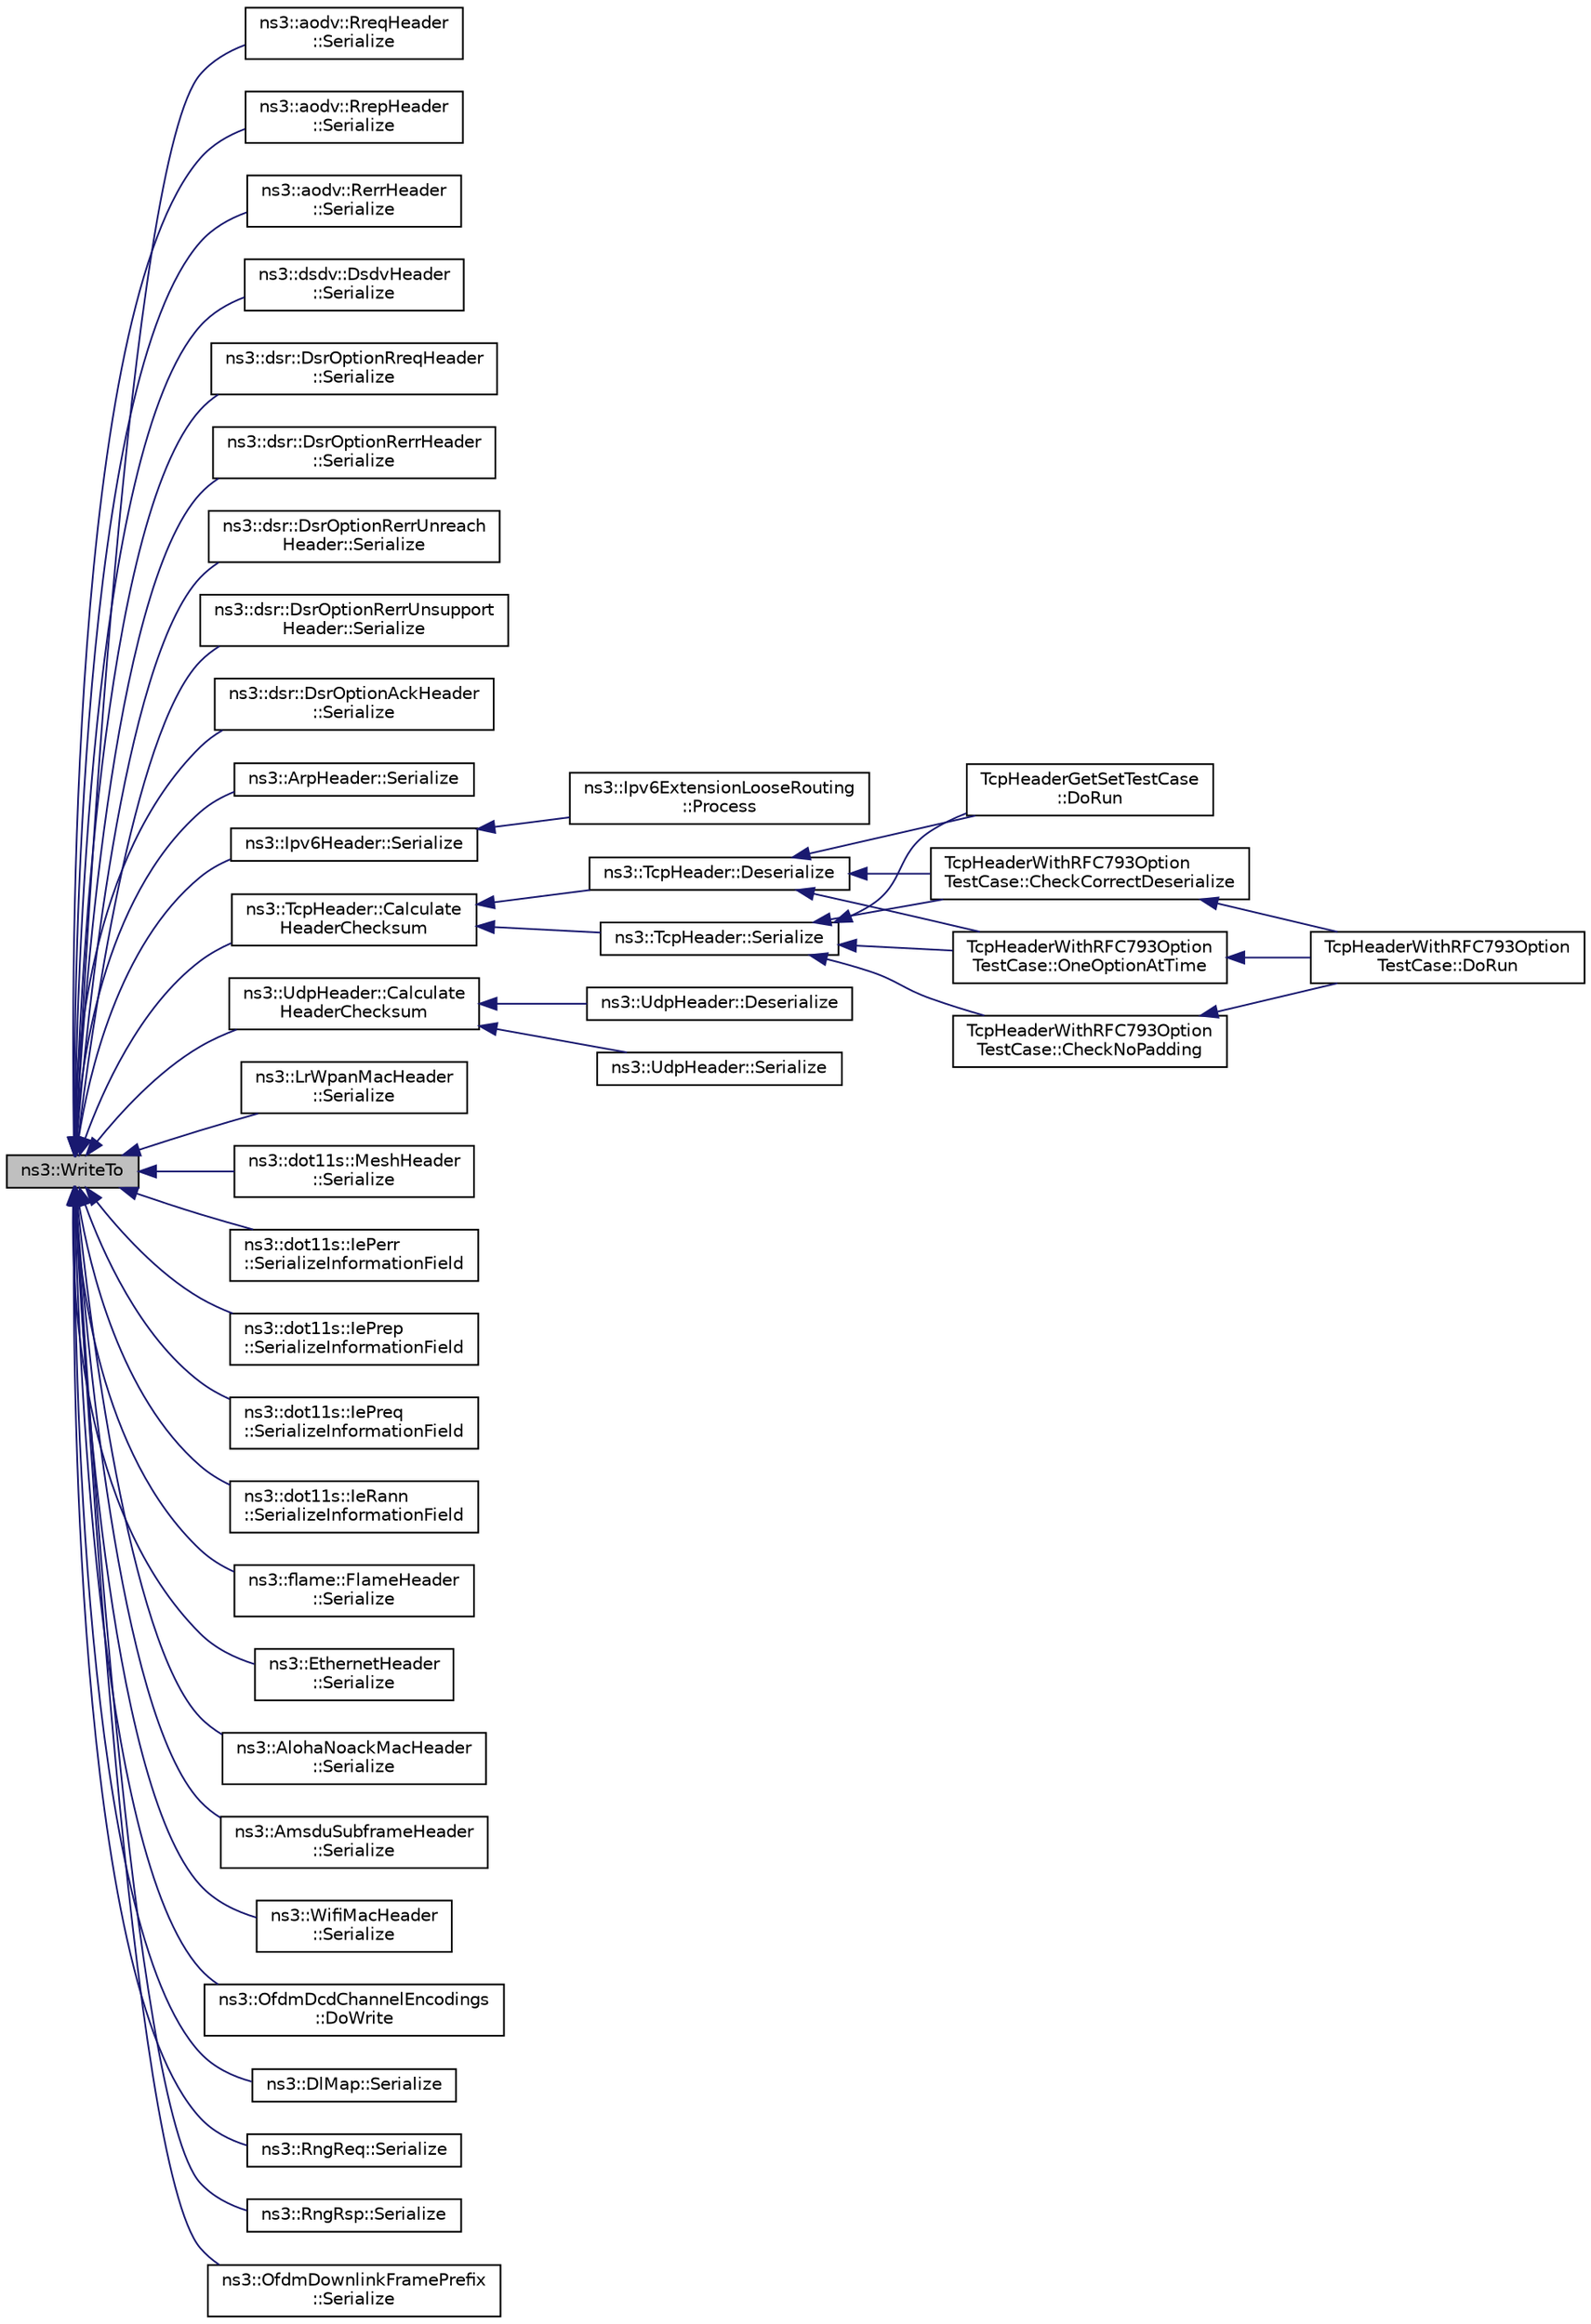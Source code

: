 digraph "ns3::WriteTo"
{
  edge [fontname="Helvetica",fontsize="10",labelfontname="Helvetica",labelfontsize="10"];
  node [fontname="Helvetica",fontsize="10",shape=record];
  rankdir="LR";
  Node1 [label="ns3::WriteTo",height=0.2,width=0.4,color="black", fillcolor="grey75", style="filled", fontcolor="black"];
  Node1 -> Node2 [dir="back",color="midnightblue",fontsize="10",style="solid"];
  Node2 [label="ns3::aodv::RreqHeader\l::Serialize",height=0.2,width=0.4,color="black", fillcolor="white", style="filled",URL="$db/d7d/classns3_1_1aodv_1_1RreqHeader.html#a574ecf6e7ec0e1d498ddfd1f4471ad97"];
  Node1 -> Node3 [dir="back",color="midnightblue",fontsize="10",style="solid"];
  Node3 [label="ns3::aodv::RrepHeader\l::Serialize",height=0.2,width=0.4,color="black", fillcolor="white", style="filled",URL="$df/d54/classns3_1_1aodv_1_1RrepHeader.html#a594b0c627d8d7627629add46970cda9a"];
  Node1 -> Node4 [dir="back",color="midnightblue",fontsize="10",style="solid"];
  Node4 [label="ns3::aodv::RerrHeader\l::Serialize",height=0.2,width=0.4,color="black", fillcolor="white", style="filled",URL="$d2/df8/classns3_1_1aodv_1_1RerrHeader.html#aa454365cae7dbbe5e559ca603f0fd54d"];
  Node1 -> Node5 [dir="back",color="midnightblue",fontsize="10",style="solid"];
  Node5 [label="ns3::dsdv::DsdvHeader\l::Serialize",height=0.2,width=0.4,color="black", fillcolor="white", style="filled",URL="$d0/db8/classns3_1_1dsdv_1_1DsdvHeader.html#ac66ca0a7c40c750113e8e97f81bead2c"];
  Node1 -> Node6 [dir="back",color="midnightblue",fontsize="10",style="solid"];
  Node6 [label="ns3::dsr::DsrOptionRreqHeader\l::Serialize",height=0.2,width=0.4,color="black", fillcolor="white", style="filled",URL="$d9/d21/classns3_1_1dsr_1_1DsrOptionRreqHeader.html#a620cbf122e8637ec0a22ec3882176816",tooltip="Serialize the packet. "];
  Node1 -> Node7 [dir="back",color="midnightblue",fontsize="10",style="solid"];
  Node7 [label="ns3::dsr::DsrOptionRerrHeader\l::Serialize",height=0.2,width=0.4,color="black", fillcolor="white", style="filled",URL="$d6/d26/classns3_1_1dsr_1_1DsrOptionRerrHeader.html#a973a8c73444e9a2f4bd94292f716259c",tooltip="Serialize the packet. "];
  Node1 -> Node8 [dir="back",color="midnightblue",fontsize="10",style="solid"];
  Node8 [label="ns3::dsr::DsrOptionRerrUnreach\lHeader::Serialize",height=0.2,width=0.4,color="black", fillcolor="white", style="filled",URL="$d0/d90/classns3_1_1dsr_1_1DsrOptionRerrUnreachHeader.html#aaf3feea2c11c1b363f4d4bc041a8f21c",tooltip="Serialize the packet. "];
  Node1 -> Node9 [dir="back",color="midnightblue",fontsize="10",style="solid"];
  Node9 [label="ns3::dsr::DsrOptionRerrUnsupport\lHeader::Serialize",height=0.2,width=0.4,color="black", fillcolor="white", style="filled",URL="$db/df8/classns3_1_1dsr_1_1DsrOptionRerrUnsupportHeader.html#a797b41d9c8fa55f825ac24dadb16fd7b",tooltip="Serialize the packet. "];
  Node1 -> Node10 [dir="back",color="midnightblue",fontsize="10",style="solid"];
  Node10 [label="ns3::dsr::DsrOptionAckHeader\l::Serialize",height=0.2,width=0.4,color="black", fillcolor="white", style="filled",URL="$db/d30/classns3_1_1dsr_1_1DsrOptionAckHeader.html#a0aeceebc3c3eb4f5241b4799b5eed36b",tooltip="Serialize the packet. "];
  Node1 -> Node11 [dir="back",color="midnightblue",fontsize="10",style="solid"];
  Node11 [label="ns3::ArpHeader::Serialize",height=0.2,width=0.4,color="black", fillcolor="white", style="filled",URL="$db/d42/classns3_1_1ArpHeader.html#a277dfd6e5a0ee69a3bf612c1d21a5698"];
  Node1 -> Node12 [dir="back",color="midnightblue",fontsize="10",style="solid"];
  Node12 [label="ns3::Ipv6Header::Serialize",height=0.2,width=0.4,color="black", fillcolor="white", style="filled",URL="$d8/d5d/classns3_1_1Ipv6Header.html#a6c927edee07d668e0a5aba391c1af9b4",tooltip="Serialize the packet. "];
  Node12 -> Node13 [dir="back",color="midnightblue",fontsize="10",style="solid"];
  Node13 [label="ns3::Ipv6ExtensionLooseRouting\l::Process",height=0.2,width=0.4,color="black", fillcolor="white", style="filled",URL="$df/d36/classns3_1_1Ipv6ExtensionLooseRouting.html#ab73c109952d780d1eb52c2f7c144e546",tooltip="Process method Called from Ipv6L3Protocol::Receive. "];
  Node1 -> Node14 [dir="back",color="midnightblue",fontsize="10",style="solid"];
  Node14 [label="ns3::TcpHeader::Calculate\lHeaderChecksum",height=0.2,width=0.4,color="black", fillcolor="white", style="filled",URL="$d0/d46/classns3_1_1TcpHeader.html#ae1e83c9fd04d4eb45374c1b9a8425b50",tooltip="Calculate the header checksum. "];
  Node14 -> Node15 [dir="back",color="midnightblue",fontsize="10",style="solid"];
  Node15 [label="ns3::TcpHeader::Serialize",height=0.2,width=0.4,color="black", fillcolor="white", style="filled",URL="$d0/d46/classns3_1_1TcpHeader.html#ab492a55e7e9a54ec4938035696877aa3"];
  Node15 -> Node16 [dir="back",color="midnightblue",fontsize="10",style="solid"];
  Node16 [label="TcpHeaderGetSetTestCase\l::DoRun",height=0.2,width=0.4,color="black", fillcolor="white", style="filled",URL="$d0/d33/classTcpHeaderGetSetTestCase.html#ae5c6a3e802b8648d197d5a22509acf49",tooltip="Implementation to actually run this TestCase. "];
  Node15 -> Node17 [dir="back",color="midnightblue",fontsize="10",style="solid"];
  Node17 [label="TcpHeaderWithRFC793Option\lTestCase::CheckCorrectDeserialize",height=0.2,width=0.4,color="black", fillcolor="white", style="filled",URL="$d6/d39/classTcpHeaderWithRFC793OptionTestCase.html#ad8478f3d6d33caa92f933389f8d8419b",tooltip="Check the correct header deserialization. "];
  Node17 -> Node18 [dir="back",color="midnightblue",fontsize="10",style="solid"];
  Node18 [label="TcpHeaderWithRFC793Option\lTestCase::DoRun",height=0.2,width=0.4,color="black", fillcolor="white", style="filled",URL="$d6/d39/classTcpHeaderWithRFC793OptionTestCase.html#a52dc5f29802269d2d160f897a7933406",tooltip="Implementation to actually run this TestCase. "];
  Node15 -> Node19 [dir="back",color="midnightblue",fontsize="10",style="solid"];
  Node19 [label="TcpHeaderWithRFC793Option\lTestCase::CheckNoPadding",height=0.2,width=0.4,color="black", fillcolor="white", style="filled",URL="$d6/d39/classTcpHeaderWithRFC793OptionTestCase.html#ac054655b0adbd8c76eab91590eb246c4",tooltip="Check an header for the correct padding. "];
  Node19 -> Node18 [dir="back",color="midnightblue",fontsize="10",style="solid"];
  Node15 -> Node20 [dir="back",color="midnightblue",fontsize="10",style="solid"];
  Node20 [label="TcpHeaderWithRFC793Option\lTestCase::OneOptionAtTime",height=0.2,width=0.4,color="black", fillcolor="white", style="filled",URL="$d6/d39/classTcpHeaderWithRFC793OptionTestCase.html#a4f736353f198886b49418a84756e48de",tooltip="Check an header with only one kind of option. "];
  Node20 -> Node18 [dir="back",color="midnightblue",fontsize="10",style="solid"];
  Node14 -> Node21 [dir="back",color="midnightblue",fontsize="10",style="solid"];
  Node21 [label="ns3::TcpHeader::Deserialize",height=0.2,width=0.4,color="black", fillcolor="white", style="filled",URL="$d0/d46/classns3_1_1TcpHeader.html#ac9ebbec6f00c4d7d040c1d68dbe8c793"];
  Node21 -> Node16 [dir="back",color="midnightblue",fontsize="10",style="solid"];
  Node21 -> Node17 [dir="back",color="midnightblue",fontsize="10",style="solid"];
  Node21 -> Node20 [dir="back",color="midnightblue",fontsize="10",style="solid"];
  Node1 -> Node22 [dir="back",color="midnightblue",fontsize="10",style="solid"];
  Node22 [label="ns3::UdpHeader::Calculate\lHeaderChecksum",height=0.2,width=0.4,color="black", fillcolor="white", style="filled",URL="$d3/dc4/classns3_1_1UdpHeader.html#a09592aff1c50e1537846558505e27f41",tooltip="Calculate the header checksum. "];
  Node22 -> Node23 [dir="back",color="midnightblue",fontsize="10",style="solid"];
  Node23 [label="ns3::UdpHeader::Serialize",height=0.2,width=0.4,color="black", fillcolor="white", style="filled",URL="$d3/dc4/classns3_1_1UdpHeader.html#a5243cf0bfa2bc7f510c8e6c8a5801194"];
  Node22 -> Node24 [dir="back",color="midnightblue",fontsize="10",style="solid"];
  Node24 [label="ns3::UdpHeader::Deserialize",height=0.2,width=0.4,color="black", fillcolor="white", style="filled",URL="$d3/dc4/classns3_1_1UdpHeader.html#a68b4a7689b1741057d91f4360eb71493"];
  Node1 -> Node25 [dir="back",color="midnightblue",fontsize="10",style="solid"];
  Node25 [label="ns3::LrWpanMacHeader\l::Serialize",height=0.2,width=0.4,color="black", fillcolor="white", style="filled",URL="$d8/db7/classns3_1_1LrWpanMacHeader.html#ab68c4cf99f2c46ed910f8aec2bc3b61b"];
  Node1 -> Node26 [dir="back",color="midnightblue",fontsize="10",style="solid"];
  Node26 [label="ns3::dot11s::MeshHeader\l::Serialize",height=0.2,width=0.4,color="black", fillcolor="white", style="filled",URL="$d2/de1/classns3_1_1dot11s_1_1MeshHeader.html#a178130c3beaa1a945eb9ee17b321c894"];
  Node1 -> Node27 [dir="back",color="midnightblue",fontsize="10",style="solid"];
  Node27 [label="ns3::dot11s::IePerr\l::SerializeInformationField",height=0.2,width=0.4,color="black", fillcolor="white", style="filled",URL="$d0/d39/classns3_1_1dot11s_1_1IePerr.html#a22782a754453641128314cb87a01ba39"];
  Node1 -> Node28 [dir="back",color="midnightblue",fontsize="10",style="solid"];
  Node28 [label="ns3::dot11s::IePrep\l::SerializeInformationField",height=0.2,width=0.4,color="black", fillcolor="white", style="filled",URL="$d9/d1f/classns3_1_1dot11s_1_1IePrep.html#a69797a9a6526e0be57e1048aacaca364"];
  Node1 -> Node29 [dir="back",color="midnightblue",fontsize="10",style="solid"];
  Node29 [label="ns3::dot11s::IePreq\l::SerializeInformationField",height=0.2,width=0.4,color="black", fillcolor="white", style="filled",URL="$da/d9b/classns3_1_1dot11s_1_1IePreq.html#a63f72243f43a80199b2016ffc736f932"];
  Node1 -> Node30 [dir="back",color="midnightblue",fontsize="10",style="solid"];
  Node30 [label="ns3::dot11s::IeRann\l::SerializeInformationField",height=0.2,width=0.4,color="black", fillcolor="white", style="filled",URL="$d8/d82/classns3_1_1dot11s_1_1IeRann.html#adc18929d199e5d029cf6fd2c22d792eb"];
  Node1 -> Node31 [dir="back",color="midnightblue",fontsize="10",style="solid"];
  Node31 [label="ns3::flame::FlameHeader\l::Serialize",height=0.2,width=0.4,color="black", fillcolor="white", style="filled",URL="$d5/dcd/classns3_1_1flame_1_1FlameHeader.html#a0d6c503e7e001b62b3fc4bdace3f3f64"];
  Node1 -> Node32 [dir="back",color="midnightblue",fontsize="10",style="solid"];
  Node32 [label="ns3::EthernetHeader\l::Serialize",height=0.2,width=0.4,color="black", fillcolor="white", style="filled",URL="$d3/d9a/classns3_1_1EthernetHeader.html#ae628046c64921b18962e062c0e7dd5b7"];
  Node1 -> Node33 [dir="back",color="midnightblue",fontsize="10",style="solid"];
  Node33 [label="ns3::AlohaNoackMacHeader\l::Serialize",height=0.2,width=0.4,color="black", fillcolor="white", style="filled",URL="$dc/d4b/classns3_1_1AlohaNoackMacHeader.html#a4b7cd770822b9156789468e3561b9a54"];
  Node1 -> Node34 [dir="back",color="midnightblue",fontsize="10",style="solid"];
  Node34 [label="ns3::AmsduSubframeHeader\l::Serialize",height=0.2,width=0.4,color="black", fillcolor="white", style="filled",URL="$d2/dfd/classns3_1_1AmsduSubframeHeader.html#ad875e6109121c47eb83c4af1ea6bcb03"];
  Node1 -> Node35 [dir="back",color="midnightblue",fontsize="10",style="solid"];
  Node35 [label="ns3::WifiMacHeader\l::Serialize",height=0.2,width=0.4,color="black", fillcolor="white", style="filled",URL="$d2/d9b/classns3_1_1WifiMacHeader.html#aa2fe3c343432473fe066a15f91b1470f"];
  Node1 -> Node36 [dir="back",color="midnightblue",fontsize="10",style="solid"];
  Node36 [label="ns3::OfdmDcdChannelEncodings\l::DoWrite",height=0.2,width=0.4,color="black", fillcolor="white", style="filled",URL="$dc/dc3/classns3_1_1OfdmDcdChannelEncodings.html#af90828c317b0f1372114b231cc160258"];
  Node1 -> Node37 [dir="back",color="midnightblue",fontsize="10",style="solid"];
  Node37 [label="ns3::DlMap::Serialize",height=0.2,width=0.4,color="black", fillcolor="white", style="filled",URL="$d6/d59/classns3_1_1DlMap.html#a2634be463a3e4d4bb19904a20aa97f32"];
  Node1 -> Node38 [dir="back",color="midnightblue",fontsize="10",style="solid"];
  Node38 [label="ns3::RngReq::Serialize",height=0.2,width=0.4,color="black", fillcolor="white", style="filled",URL="$d9/d81/classns3_1_1RngReq.html#aa5ab8cb216889ad2c08b8fd8c0a6943c"];
  Node1 -> Node39 [dir="back",color="midnightblue",fontsize="10",style="solid"];
  Node39 [label="ns3::RngRsp::Serialize",height=0.2,width=0.4,color="black", fillcolor="white", style="filled",URL="$d5/d34/classns3_1_1RngRsp.html#a78794099638c34db6155022b02bfba4f"];
  Node1 -> Node40 [dir="back",color="midnightblue",fontsize="10",style="solid"];
  Node40 [label="ns3::OfdmDownlinkFramePrefix\l::Serialize",height=0.2,width=0.4,color="black", fillcolor="white", style="filled",URL="$d2/d19/classns3_1_1OfdmDownlinkFramePrefix.html#a8347d0fd9a7ca40b2a4fbe004400f44c"];
}
